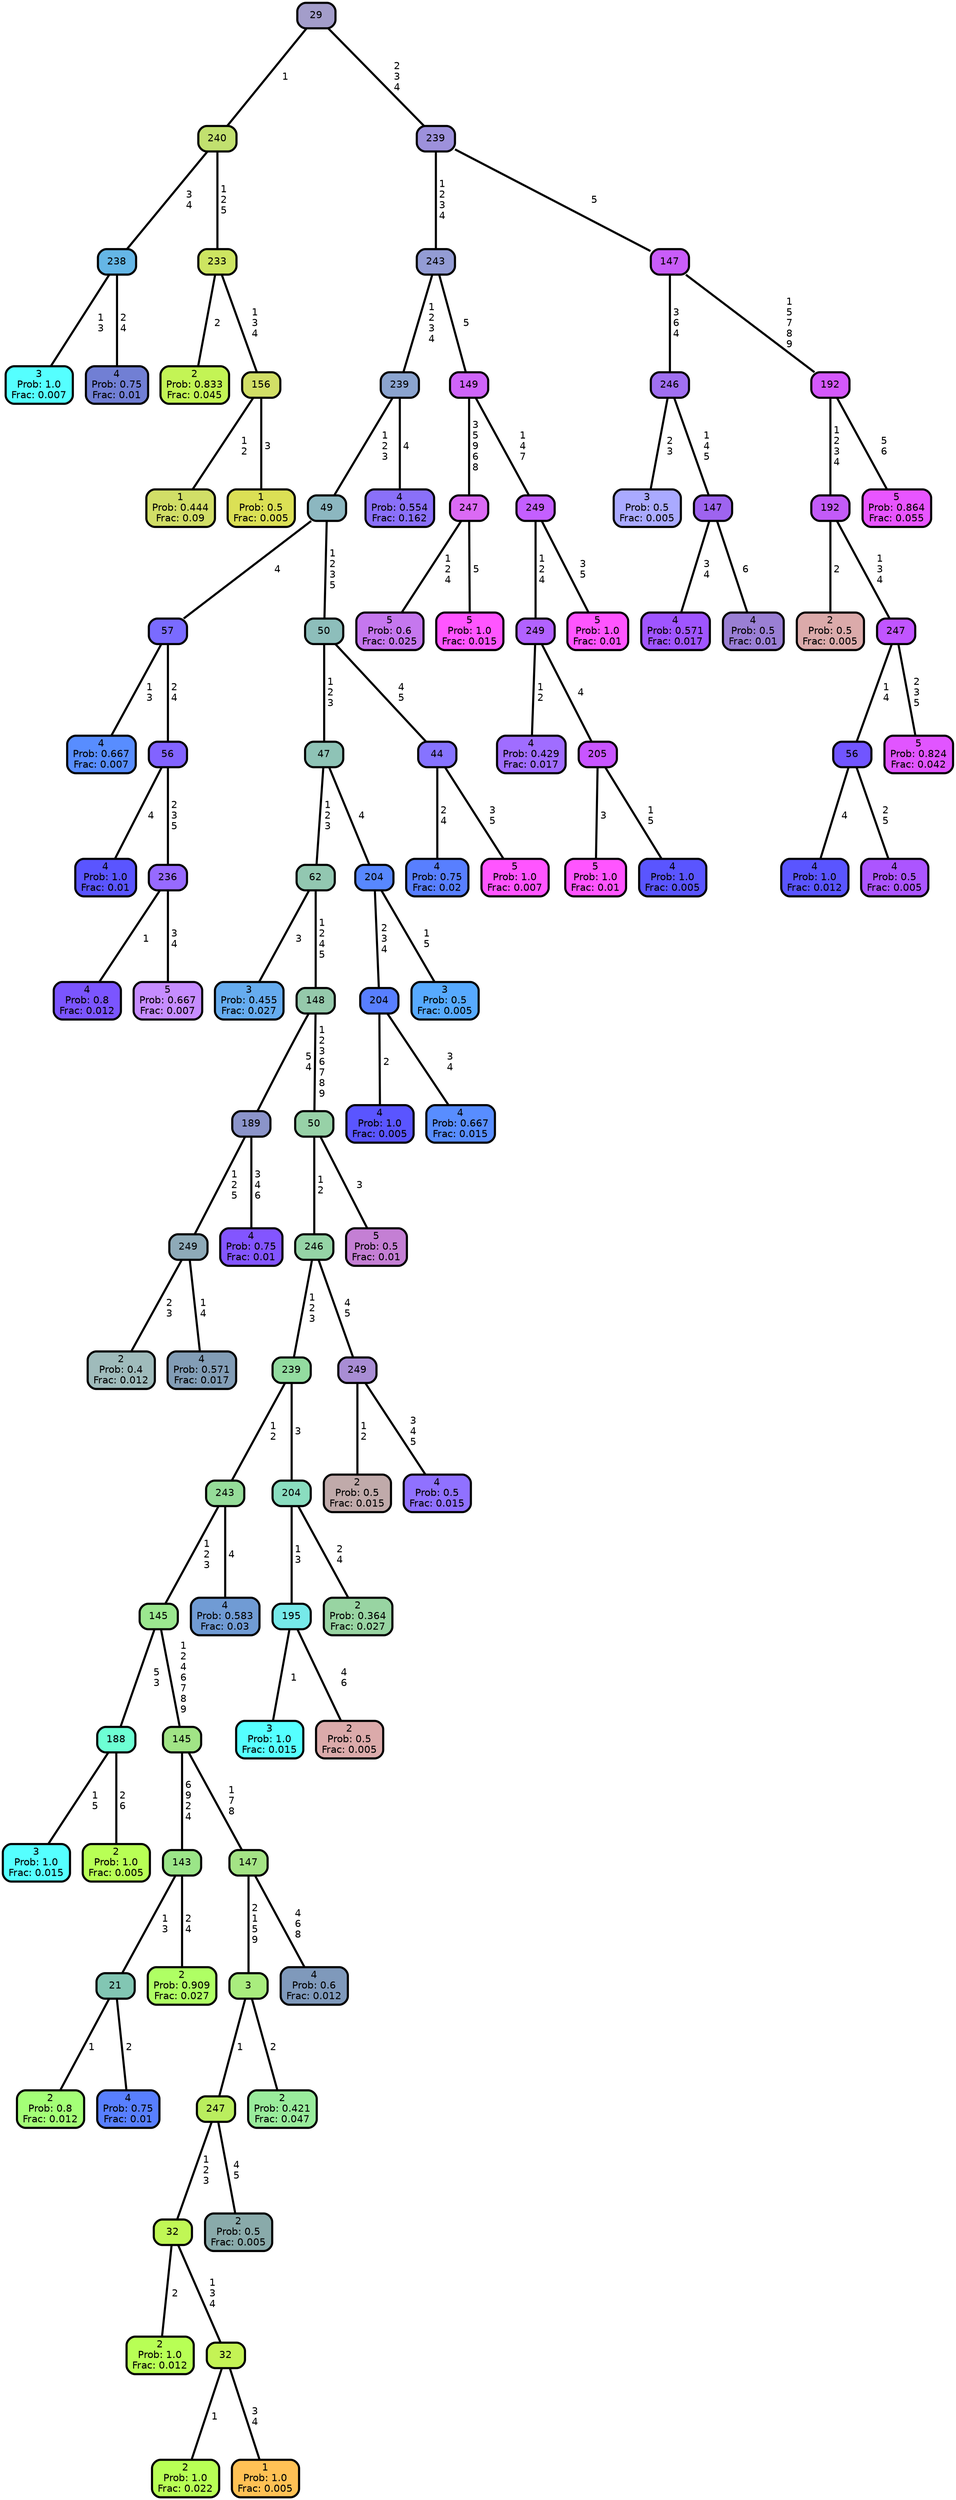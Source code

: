graph Tree {
node [shape=box, style="filled, rounded",color="black",penwidth="3",fontcolor="black",                 fontname=helvetica] ;
graph [ranksep="0 equally", splines=straight,                 bgcolor=transparent, dpi=200] ;
edge [fontname=helvetica, color=black] ;
0 [label="3
Prob: 1.0
Frac: 0.007", fillcolor="#55ffff"] ;
1 [label="238", fillcolor="#65b6e6"] ;
2 [label="4
Prob: 0.75
Frac: 0.01", fillcolor="#717fd4"] ;
3 [label="240", fillcolor="#c1e06f"] ;
4 [label="2
Prob: 0.833
Frac: 0.045", fillcolor="#c3f455"] ;
5 [label="233", fillcolor="#cde561"] ;
6 [label="1
Prob: 0.444
Frac: 0.09", fillcolor="#d1de67"] ;
7 [label="156", fillcolor="#d1de66"] ;
8 [label="1
Prob: 0.5
Frac: 0.005", fillcolor="#dbe055"] ;
9 [label="29", fillcolor="#a39dca"] ;
10 [label="4
Prob: 0.667
Frac: 0.007", fillcolor="#588dff"] ;
11 [label="57", fillcolor="#7a6bff"] ;
12 [label="4
Prob: 1.0
Frac: 0.01", fillcolor="#5a55ff"] ;
13 [label="56", fillcolor="#8263ff"] ;
14 [label="4
Prob: 0.8
Frac: 0.012", fillcolor="#7b55ff"] ;
15 [label="236", fillcolor="#976aff"] ;
16 [label="5
Prob: 0.667
Frac: 0.007", fillcolor="#c68dff"] ;
17 [label="49", fillcolor="#8cb7c0"] ;
18 [label="3
Prob: 0.455
Frac: 0.027", fillcolor="#66acef"] ;
19 [label="62", fillcolor="#92c7b1"] ;
20 [label="2
Prob: 0.4
Frac: 0.012", fillcolor="#9fbbbb"] ;
21 [label="249", fillcolor="#8eaab8"] ;
22 [label="4
Prob: 0.571
Frac: 0.017", fillcolor="#829db6"] ;
23 [label="189", fillcolor="#8b94c9"] ;
24 [label="4
Prob: 0.75
Frac: 0.01", fillcolor="#8355ff"] ;
25 [label="148", fillcolor="#95c9ab"] ;
26 [label="3
Prob: 1.0
Frac: 0.015", fillcolor="#55ffff"] ;
27 [label="188", fillcolor="#6dffd4"] ;
28 [label="2
Prob: 1.0
Frac: 0.005", fillcolor="#b8ff55"] ;
29 [label="145", fillcolor="#9be78f"] ;
30 [label="2
Prob: 0.8
Frac: 0.012", fillcolor="#a4ff77"] ;
31 [label="21", fillcolor="#82c6b3"] ;
32 [label="4
Prob: 0.75
Frac: 0.01", fillcolor="#587fff"] ;
33 [label="143", fillcolor="#9be588"] ;
34 [label="2
Prob: 0.909
Frac: 0.027", fillcolor="#afff64"] ;
35 [label="145", fillcolor="#a1e486"] ;
36 [label="2
Prob: 1.0
Frac: 0.012", fillcolor="#b8ff55"] ;
37 [label="32", fillcolor="#c0f755"] ;
38 [label="2
Prob: 1.0
Frac: 0.022", fillcolor="#b8ff55"] ;
39 [label="32", fillcolor="#c4f355"] ;
40 [label="1
Prob: 1.0
Frac: 0.005", fillcolor="#ffc155"] ;
41 [label="247", fillcolor="#baee5e"] ;
42 [label="2
Prob: 0.5
Frac: 0.005", fillcolor="#89aaaa"] ;
43 [label="3", fillcolor="#a9ed7e"] ;
44 [label="2
Prob: 0.421
Frac: 0.047", fillcolor="#99ec9c"] ;
45 [label="147", fillcolor="#a4e385"] ;
46 [label="4
Prob: 0.6
Frac: 0.012", fillcolor="#7f99bb"] ;
47 [label="243", fillcolor="#95dc99"] ;
48 [label="4
Prob: 0.583
Frac: 0.03", fillcolor="#709bd4"] ;
49 [label="239", fillcolor="#93dca0"] ;
50 [label="3
Prob: 1.0
Frac: 0.015", fillcolor="#55ffff"] ;
51 [label="195", fillcolor="#76e9e9"] ;
52 [label="2
Prob: 0.5
Frac: 0.005", fillcolor="#dbaaaa"] ;
53 [label="204", fillcolor="#8addc0"] ;
54 [label="2
Prob: 0.364
Frac: 0.027", fillcolor="#98d4a2"] ;
55 [label="246", fillcolor="#95d4a6"] ;
56 [label="2
Prob: 0.5
Frac: 0.015", fillcolor="#c0aaaa"] ;
57 [label="249", fillcolor="#a88dd4"] ;
58 [label="4
Prob: 0.5
Frac: 0.015", fillcolor="#9071ff"] ;
59 [label="50", fillcolor="#97d1a7"] ;
60 [label="5
Prob: 0.5
Frac: 0.01", fillcolor="#c47fd4"] ;
61 [label="47", fillcolor="#8ec3b6"] ;
62 [label="4
Prob: 1.0
Frac: 0.005", fillcolor="#5a55ff"] ;
63 [label="204", fillcolor="#587fff"] ;
64 [label="4
Prob: 0.667
Frac: 0.015", fillcolor="#588dff"] ;
65 [label="204", fillcolor="#5888ff"] ;
66 [label="3
Prob: 0.5
Frac: 0.005", fillcolor="#57aaff"] ;
67 [label="50", fillcolor="#8dbebb"] ;
68 [label="4
Prob: 0.75
Frac: 0.02", fillcolor="#587fff"] ;
69 [label="44", fillcolor="#8673ff"] ;
70 [label="5
Prob: 1.0
Frac: 0.007", fillcolor="#ff55ff"] ;
71 [label="239", fillcolor="#8ba4cf"] ;
72 [label="4
Prob: 0.554
Frac: 0.162", fillcolor="#8a70f9"] ;
73 [label="243", fillcolor="#939cd4"] ;
74 [label="5
Prob: 0.6
Frac: 0.025", fillcolor="#c577ee"] ;
75 [label="247", fillcolor="#db6af4"] ;
76 [label="5
Prob: 1.0
Frac: 0.015", fillcolor="#ff55ff"] ;
77 [label="149", fillcolor="#cf64f9"] ;
78 [label="4
Prob: 0.429
Frac: 0.017", fillcolor="#a06dff"] ;
79 [label="249", fillcolor="#b262ff"] ;
80 [label="5
Prob: 1.0
Frac: 0.01", fillcolor="#ff55ff"] ;
81 [label="205", fillcolor="#c855ff"] ;
82 [label="4
Prob: 1.0
Frac: 0.005", fillcolor="#5a55ff"] ;
83 [label="249", fillcolor="#c45fff"] ;
84 [label="5
Prob: 1.0
Frac: 0.01", fillcolor="#ff55ff"] ;
85 [label="239", fillcolor="#9d91db"] ;
86 [label="3
Prob: 0.5
Frac: 0.005", fillcolor="#aaaaff"] ;
87 [label="246", fillcolor="#a06ff1"] ;
88 [label="4
Prob: 0.571
Frac: 0.017", fillcolor="#a055ff"] ;
89 [label="147", fillcolor="#9e64ef"] ;
90 [label="4
Prob: 0.5
Frac: 0.01", fillcolor="#9a7fd4"] ;
91 [label="147", fillcolor="#c95df9"] ;
92 [label="2
Prob: 0.5
Frac: 0.005", fillcolor="#dbaaaa"] ;
93 [label="192", fillcolor="#c35bf8"] ;
94 [label="4
Prob: 1.0
Frac: 0.012", fillcolor="#5a55ff"] ;
95 [label="56", fillcolor="#7155ff"] ;
96 [label="4
Prob: 0.5
Frac: 0.005", fillcolor="#ac55ff"] ;
97 [label="247", fillcolor="#c155ff"] ;
98 [label="5
Prob: 0.824
Frac: 0.042", fillcolor="#e155ff"] ;
99 [label="192", fillcolor="#d458fb"] ;
100 [label="5
Prob: 0.864
Frac: 0.055", fillcolor="#e855ff"] ;
1 -- 0 [label=" 1\n 3",penwidth=3] ;
1 -- 2 [label=" 2\n 4",penwidth=3] ;
3 -- 1 [label=" 3\n 4",penwidth=3] ;
3 -- 5 [label=" 1\n 2\n 5",penwidth=3] ;
5 -- 4 [label=" 2",penwidth=3] ;
5 -- 7 [label=" 1\n 3\n 4",penwidth=3] ;
7 -- 6 [label=" 1\n 2",penwidth=3] ;
7 -- 8 [label=" 3",penwidth=3] ;
9 -- 3 [label=" 1",penwidth=3] ;
9 -- 85 [label=" 2\n 3\n 4",penwidth=3] ;
11 -- 10 [label=" 1\n 3",penwidth=3] ;
11 -- 13 [label=" 2\n 4",penwidth=3] ;
13 -- 12 [label=" 4",penwidth=3] ;
13 -- 15 [label=" 2\n 3\n 5",penwidth=3] ;
15 -- 14 [label=" 1",penwidth=3] ;
15 -- 16 [label=" 3\n 4",penwidth=3] ;
17 -- 11 [label=" 4",penwidth=3] ;
17 -- 67 [label=" 1\n 2\n 3\n 5",penwidth=3] ;
19 -- 18 [label=" 3",penwidth=3] ;
19 -- 25 [label=" 1\n 2\n 4\n 5",penwidth=3] ;
21 -- 20 [label=" 2\n 3",penwidth=3] ;
21 -- 22 [label=" 1\n 4",penwidth=3] ;
23 -- 21 [label=" 1\n 2\n 5",penwidth=3] ;
23 -- 24 [label=" 3\n 4\n 6",penwidth=3] ;
25 -- 23 [label=" 5\n 4",penwidth=3] ;
25 -- 59 [label=" 1\n 2\n 3\n 6\n 7\n 8\n 9",penwidth=3] ;
27 -- 26 [label=" 1\n 5",penwidth=3] ;
27 -- 28 [label=" 2\n 6",penwidth=3] ;
29 -- 27 [label=" 5\n 3",penwidth=3] ;
29 -- 35 [label=" 1\n 2\n 4\n 6\n 7\n 8\n 9",penwidth=3] ;
31 -- 30 [label=" 1",penwidth=3] ;
31 -- 32 [label=" 2",penwidth=3] ;
33 -- 31 [label=" 1\n 3",penwidth=3] ;
33 -- 34 [label=" 2\n 4",penwidth=3] ;
35 -- 33 [label=" 6\n 9\n 2\n 4",penwidth=3] ;
35 -- 45 [label=" 1\n 7\n 8",penwidth=3] ;
37 -- 36 [label=" 2",penwidth=3] ;
37 -- 39 [label=" 1\n 3\n 4",penwidth=3] ;
39 -- 38 [label=" 1",penwidth=3] ;
39 -- 40 [label=" 3\n 4",penwidth=3] ;
41 -- 37 [label=" 1\n 2\n 3",penwidth=3] ;
41 -- 42 [label=" 4\n 5",penwidth=3] ;
43 -- 41 [label=" 1",penwidth=3] ;
43 -- 44 [label=" 2",penwidth=3] ;
45 -- 43 [label=" 2\n 1\n 5\n 9",penwidth=3] ;
45 -- 46 [label=" 4\n 6\n 8",penwidth=3] ;
47 -- 29 [label=" 1\n 2\n 3",penwidth=3] ;
47 -- 48 [label=" 4",penwidth=3] ;
49 -- 47 [label=" 1\n 2",penwidth=3] ;
49 -- 53 [label=" 3",penwidth=3] ;
51 -- 50 [label=" 1",penwidth=3] ;
51 -- 52 [label=" 4\n 6",penwidth=3] ;
53 -- 51 [label=" 1\n 3",penwidth=3] ;
53 -- 54 [label=" 2\n 4",penwidth=3] ;
55 -- 49 [label=" 1\n 2\n 3",penwidth=3] ;
55 -- 57 [label=" 4\n 5",penwidth=3] ;
57 -- 56 [label=" 1\n 2",penwidth=3] ;
57 -- 58 [label=" 3\n 4\n 5",penwidth=3] ;
59 -- 55 [label=" 1\n 2",penwidth=3] ;
59 -- 60 [label=" 3",penwidth=3] ;
61 -- 19 [label=" 1\n 2\n 3",penwidth=3] ;
61 -- 65 [label=" 4",penwidth=3] ;
63 -- 62 [label=" 2",penwidth=3] ;
63 -- 64 [label=" 3\n 4",penwidth=3] ;
65 -- 63 [label=" 2\n 3\n 4",penwidth=3] ;
65 -- 66 [label=" 1\n 5",penwidth=3] ;
67 -- 61 [label=" 1\n 2\n 3",penwidth=3] ;
67 -- 69 [label=" 4\n 5",penwidth=3] ;
69 -- 68 [label=" 2\n 4",penwidth=3] ;
69 -- 70 [label=" 3\n 5",penwidth=3] ;
71 -- 17 [label=" 1\n 2\n 3",penwidth=3] ;
71 -- 72 [label=" 4",penwidth=3] ;
73 -- 71 [label=" 1\n 2\n 3\n 4",penwidth=3] ;
73 -- 77 [label=" 5",penwidth=3] ;
75 -- 74 [label=" 1\n 2\n 4",penwidth=3] ;
75 -- 76 [label=" 5",penwidth=3] ;
77 -- 75 [label=" 3\n 5\n 9\n 6\n 8",penwidth=3] ;
77 -- 83 [label=" 1\n 4\n 7",penwidth=3] ;
79 -- 78 [label=" 1\n 2",penwidth=3] ;
79 -- 81 [label=" 4",penwidth=3] ;
81 -- 80 [label=" 3",penwidth=3] ;
81 -- 82 [label=" 1\n 5",penwidth=3] ;
83 -- 79 [label=" 1\n 2\n 4",penwidth=3] ;
83 -- 84 [label=" 3\n 5",penwidth=3] ;
85 -- 73 [label=" 1\n 2\n 3\n 4",penwidth=3] ;
85 -- 91 [label=" 5",penwidth=3] ;
87 -- 86 [label=" 2\n 3",penwidth=3] ;
87 -- 89 [label=" 1\n 4\n 5",penwidth=3] ;
89 -- 88 [label=" 3\n 4",penwidth=3] ;
89 -- 90 [label=" 6",penwidth=3] ;
91 -- 87 [label=" 3\n 6\n 4",penwidth=3] ;
91 -- 99 [label=" 1\n 5\n 7\n 8\n 9",penwidth=3] ;
93 -- 92 [label=" 2",penwidth=3] ;
93 -- 97 [label=" 1\n 3\n 4",penwidth=3] ;
95 -- 94 [label=" 4",penwidth=3] ;
95 -- 96 [label=" 2\n 5",penwidth=3] ;
97 -- 95 [label=" 1\n 4",penwidth=3] ;
97 -- 98 [label=" 2\n 3\n 5",penwidth=3] ;
99 -- 93 [label=" 1\n 2\n 3\n 4",penwidth=3] ;
99 -- 100 [label=" 5\n 6",penwidth=3] ;
{rank = same;}}